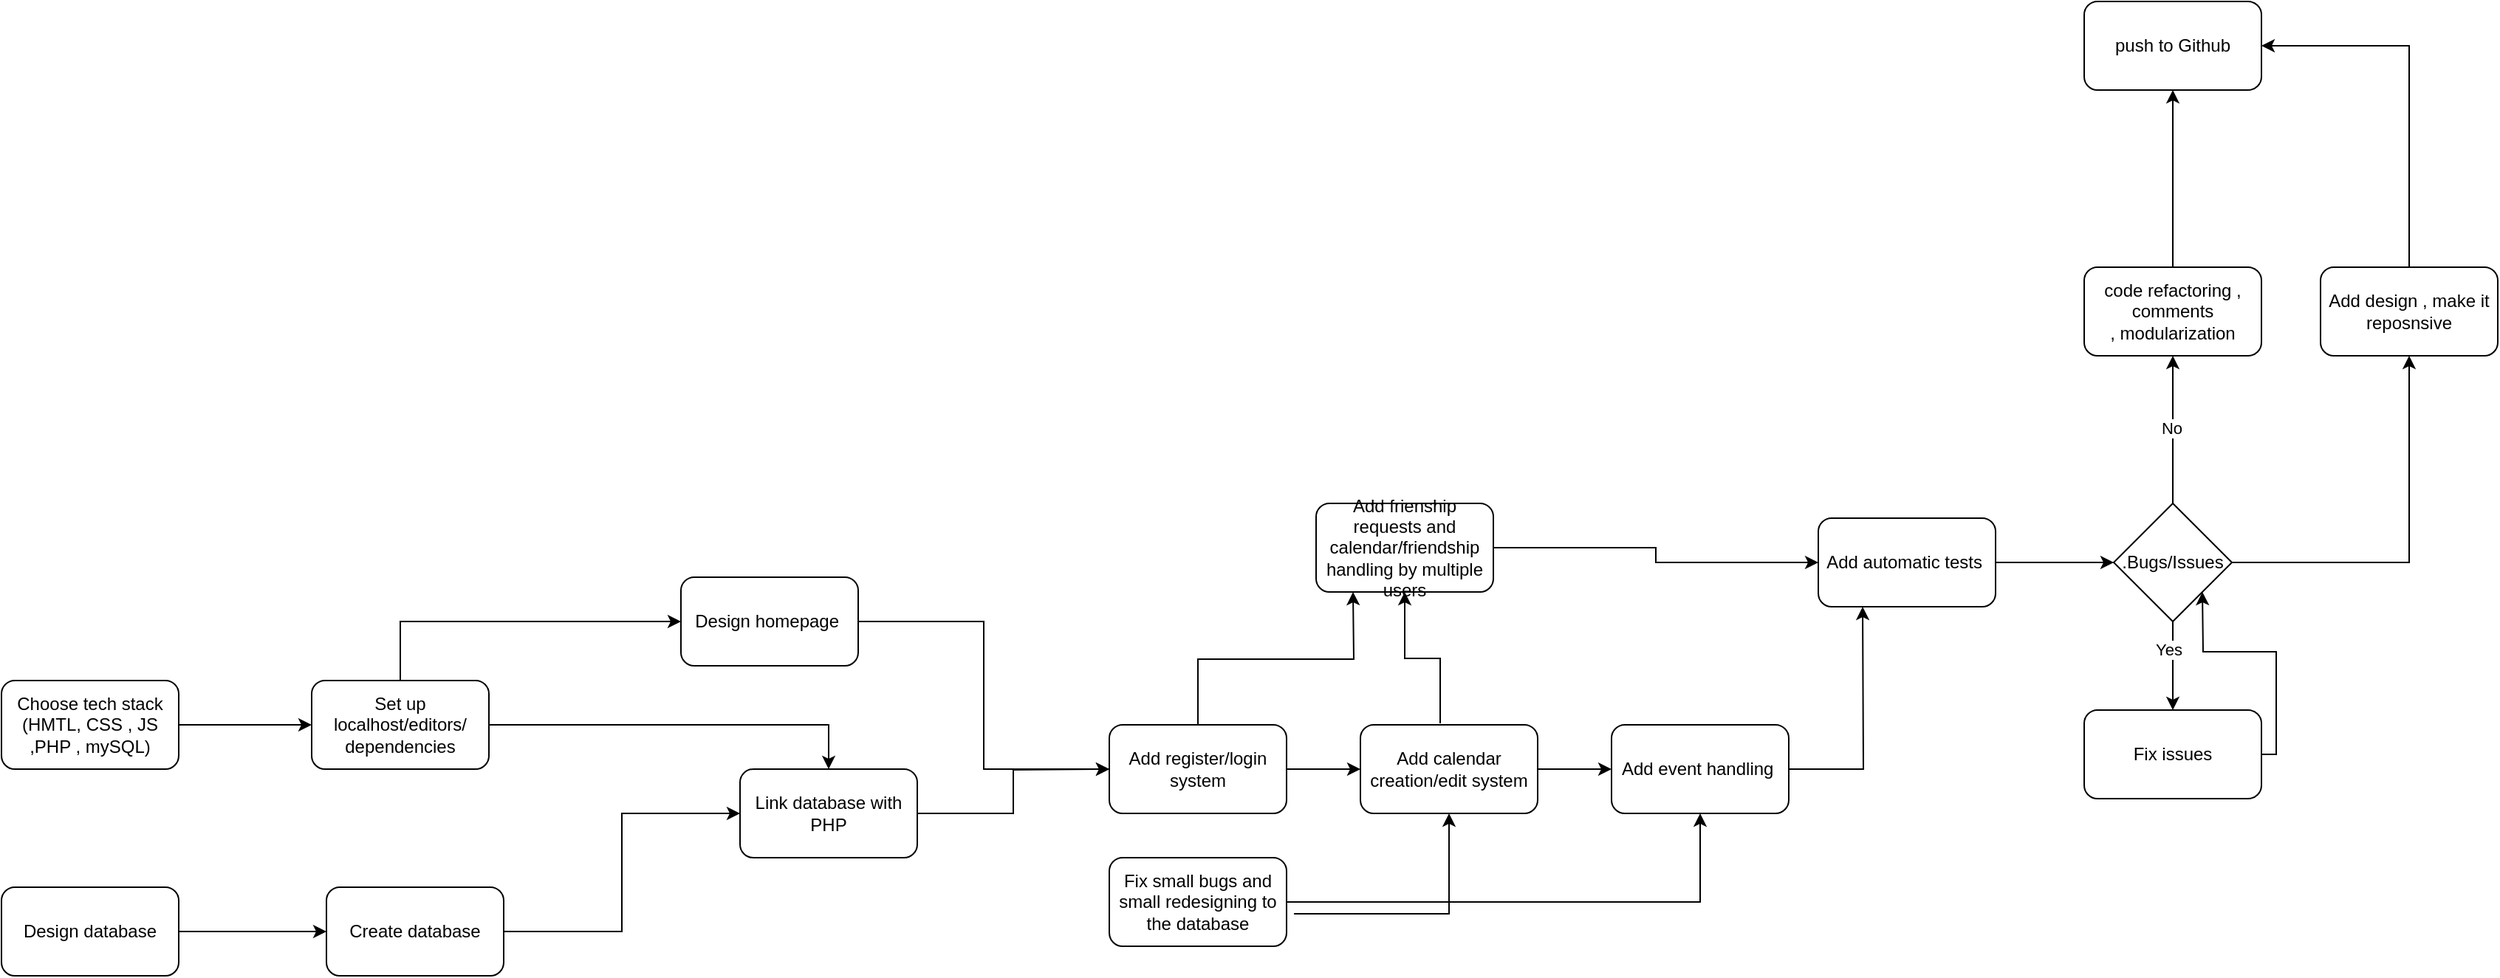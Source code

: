 <mxfile version="24.5.4" type="device">
  <diagram name="Page-1" id="wlZviQJpSyk-c4_r4oCZ">
    <mxGraphModel dx="2537" dy="1978" grid="1" gridSize="10" guides="1" tooltips="1" connect="1" arrows="1" fold="1" page="1" pageScale="1" pageWidth="850" pageHeight="1100" math="0" shadow="0">
      <root>
        <mxCell id="0" />
        <mxCell id="1" parent="0" />
        <mxCell id="xpyjpQr8g325iYtr1wqz-1" value="Design database" style="rounded=1;whiteSpace=wrap;html=1;" vertex="1" parent="1">
          <mxGeometry x="-100" y="390" width="120" height="60" as="geometry" />
        </mxCell>
        <mxCell id="xpyjpQr8g325iYtr1wqz-2" value="" style="endArrow=classic;html=1;rounded=0;exitX=1;exitY=0.5;exitDx=0;exitDy=0;" edge="1" parent="1" source="xpyjpQr8g325iYtr1wqz-1" target="xpyjpQr8g325iYtr1wqz-3">
          <mxGeometry width="50" height="50" relative="1" as="geometry">
            <mxPoint x="400" y="410" as="sourcePoint" />
            <mxPoint x="110" y="420" as="targetPoint" />
          </mxGeometry>
        </mxCell>
        <mxCell id="xpyjpQr8g325iYtr1wqz-3" value="Create database" style="rounded=1;whiteSpace=wrap;html=1;" vertex="1" parent="1">
          <mxGeometry x="120" y="390" width="120" height="60" as="geometry" />
        </mxCell>
        <mxCell id="xpyjpQr8g325iYtr1wqz-4" value="" style="endArrow=classic;html=1;rounded=0;exitX=1;exitY=0.5;exitDx=0;exitDy=0;entryX=0;entryY=0.5;entryDx=0;entryDy=0;edgeStyle=orthogonalEdgeStyle;" edge="1" parent="1" source="xpyjpQr8g325iYtr1wqz-3" target="xpyjpQr8g325iYtr1wqz-6">
          <mxGeometry width="50" height="50" relative="1" as="geometry">
            <mxPoint x="400" y="410" as="sourcePoint" />
            <mxPoint x="360" y="420" as="targetPoint" />
          </mxGeometry>
        </mxCell>
        <mxCell id="xpyjpQr8g325iYtr1wqz-5" value="Set up localhost/editors/&lt;div&gt;dependencies&lt;/div&gt;" style="rounded=1;whiteSpace=wrap;html=1;" vertex="1" parent="1">
          <mxGeometry x="110" y="250" width="120" height="60" as="geometry" />
        </mxCell>
        <mxCell id="xpyjpQr8g325iYtr1wqz-6" value="Link database with PHP" style="rounded=1;whiteSpace=wrap;html=1;" vertex="1" parent="1">
          <mxGeometry x="400" y="310" width="120" height="60" as="geometry" />
        </mxCell>
        <mxCell id="xpyjpQr8g325iYtr1wqz-7" value="" style="endArrow=classic;html=1;rounded=0;exitX=1;exitY=0.5;exitDx=0;exitDy=0;entryX=0.5;entryY=0;entryDx=0;entryDy=0;edgeStyle=orthogonalEdgeStyle;" edge="1" parent="1" source="xpyjpQr8g325iYtr1wqz-5" target="xpyjpQr8g325iYtr1wqz-6">
          <mxGeometry width="50" height="50" relative="1" as="geometry">
            <mxPoint x="400" y="410" as="sourcePoint" />
            <mxPoint x="450" y="360" as="targetPoint" />
          </mxGeometry>
        </mxCell>
        <mxCell id="xpyjpQr8g325iYtr1wqz-8" value="Choose&amp;nbsp;tech stack&lt;div&gt;(HMTL, CSS , JS ,PHP , mySQL)&lt;/div&gt;" style="rounded=1;whiteSpace=wrap;html=1;" vertex="1" parent="1">
          <mxGeometry x="-100" y="250" width="120" height="60" as="geometry" />
        </mxCell>
        <mxCell id="xpyjpQr8g325iYtr1wqz-9" value="" style="endArrow=classic;html=1;rounded=0;exitX=1;exitY=0.5;exitDx=0;exitDy=0;entryX=0;entryY=0.5;entryDx=0;entryDy=0;" edge="1" parent="1" source="xpyjpQr8g325iYtr1wqz-8" target="xpyjpQr8g325iYtr1wqz-5">
          <mxGeometry width="50" height="50" relative="1" as="geometry">
            <mxPoint x="400" y="410" as="sourcePoint" />
            <mxPoint x="450" y="360" as="targetPoint" />
          </mxGeometry>
        </mxCell>
        <mxCell id="xpyjpQr8g325iYtr1wqz-10" value="Design homepage&amp;nbsp;" style="rounded=1;whiteSpace=wrap;html=1;" vertex="1" parent="1">
          <mxGeometry x="360" y="180" width="120" height="60" as="geometry" />
        </mxCell>
        <mxCell id="xpyjpQr8g325iYtr1wqz-11" value="Add register/login system" style="rounded=1;whiteSpace=wrap;html=1;" vertex="1" parent="1">
          <mxGeometry x="650" y="280" width="120" height="60" as="geometry" />
        </mxCell>
        <mxCell id="xpyjpQr8g325iYtr1wqz-12" value="Add calendar creation/edit system" style="rounded=1;whiteSpace=wrap;html=1;" vertex="1" parent="1">
          <mxGeometry x="820" y="280" width="120" height="60" as="geometry" />
        </mxCell>
        <mxCell id="xpyjpQr8g325iYtr1wqz-13" value="Add event handling&amp;nbsp;" style="rounded=1;whiteSpace=wrap;html=1;" vertex="1" parent="1">
          <mxGeometry x="990" y="280" width="120" height="60" as="geometry" />
        </mxCell>
        <mxCell id="xpyjpQr8g325iYtr1wqz-14" value="" style="endArrow=classic;html=1;rounded=0;exitX=0.5;exitY=0;exitDx=0;exitDy=0;entryX=0;entryY=0.5;entryDx=0;entryDy=0;edgeStyle=orthogonalEdgeStyle;" edge="1" parent="1" source="xpyjpQr8g325iYtr1wqz-5" target="xpyjpQr8g325iYtr1wqz-10">
          <mxGeometry width="50" height="50" relative="1" as="geometry">
            <mxPoint x="570" y="390" as="sourcePoint" />
            <mxPoint x="620" y="340" as="targetPoint" />
          </mxGeometry>
        </mxCell>
        <mxCell id="xpyjpQr8g325iYtr1wqz-16" value="" style="endArrow=classic;html=1;rounded=0;exitX=1;exitY=0.5;exitDx=0;exitDy=0;edgeStyle=orthogonalEdgeStyle;" edge="1" parent="1" source="xpyjpQr8g325iYtr1wqz-6">
          <mxGeometry width="50" height="50" relative="1" as="geometry">
            <mxPoint x="570" y="390" as="sourcePoint" />
            <mxPoint x="650" y="310" as="targetPoint" />
          </mxGeometry>
        </mxCell>
        <mxCell id="xpyjpQr8g325iYtr1wqz-17" value="" style="endArrow=classic;html=1;rounded=0;exitX=1;exitY=0.5;exitDx=0;exitDy=0;entryX=0;entryY=0.5;entryDx=0;entryDy=0;edgeStyle=orthogonalEdgeStyle;" edge="1" parent="1" source="xpyjpQr8g325iYtr1wqz-10" target="xpyjpQr8g325iYtr1wqz-11">
          <mxGeometry width="50" height="50" relative="1" as="geometry">
            <mxPoint x="570" y="390" as="sourcePoint" />
            <mxPoint x="620" y="340" as="targetPoint" />
          </mxGeometry>
        </mxCell>
        <mxCell id="xpyjpQr8g325iYtr1wqz-19" value="" style="endArrow=classic;html=1;rounded=0;exitX=1;exitY=0.5;exitDx=0;exitDy=0;" edge="1" parent="1" source="xpyjpQr8g325iYtr1wqz-11" target="xpyjpQr8g325iYtr1wqz-12">
          <mxGeometry width="50" height="50" relative="1" as="geometry">
            <mxPoint x="570" y="390" as="sourcePoint" />
            <mxPoint x="620" y="340" as="targetPoint" />
          </mxGeometry>
        </mxCell>
        <mxCell id="xpyjpQr8g325iYtr1wqz-20" value="" style="endArrow=classic;html=1;rounded=0;exitX=1;exitY=0.5;exitDx=0;exitDy=0;" edge="1" parent="1" source="xpyjpQr8g325iYtr1wqz-12" target="xpyjpQr8g325iYtr1wqz-13">
          <mxGeometry width="50" height="50" relative="1" as="geometry">
            <mxPoint x="570" y="390" as="sourcePoint" />
            <mxPoint x="620" y="340" as="targetPoint" />
          </mxGeometry>
        </mxCell>
        <mxCell id="xpyjpQr8g325iYtr1wqz-21" value="Fix small bugs and small redesigning to the database" style="rounded=1;whiteSpace=wrap;html=1;" vertex="1" parent="1">
          <mxGeometry x="650" y="370" width="120" height="60" as="geometry" />
        </mxCell>
        <mxCell id="xpyjpQr8g325iYtr1wqz-22" value="" style="endArrow=classic;html=1;rounded=0;exitX=1.042;exitY=0.633;exitDx=0;exitDy=0;exitPerimeter=0;entryX=0.5;entryY=1;entryDx=0;entryDy=0;edgeStyle=orthogonalEdgeStyle;" edge="1" parent="1" source="xpyjpQr8g325iYtr1wqz-21" target="xpyjpQr8g325iYtr1wqz-12">
          <mxGeometry width="50" height="50" relative="1" as="geometry">
            <mxPoint x="570" y="390" as="sourcePoint" />
            <mxPoint x="620" y="340" as="targetPoint" />
          </mxGeometry>
        </mxCell>
        <mxCell id="xpyjpQr8g325iYtr1wqz-23" value="" style="endArrow=classic;html=1;rounded=0;exitX=1;exitY=0.5;exitDx=0;exitDy=0;entryX=0.5;entryY=1;entryDx=0;entryDy=0;edgeStyle=orthogonalEdgeStyle;" edge="1" parent="1" source="xpyjpQr8g325iYtr1wqz-21" target="xpyjpQr8g325iYtr1wqz-13">
          <mxGeometry width="50" height="50" relative="1" as="geometry">
            <mxPoint x="570" y="390" as="sourcePoint" />
            <mxPoint x="620" y="340" as="targetPoint" />
          </mxGeometry>
        </mxCell>
        <mxCell id="xpyjpQr8g325iYtr1wqz-24" value="" style="endArrow=classic;html=1;rounded=0;exitX=0.5;exitY=0;exitDx=0;exitDy=0;edgeStyle=orthogonalEdgeStyle;" edge="1" parent="1" source="xpyjpQr8g325iYtr1wqz-11">
          <mxGeometry width="50" height="50" relative="1" as="geometry">
            <mxPoint x="910" y="390" as="sourcePoint" />
            <mxPoint x="815" y="190" as="targetPoint" />
          </mxGeometry>
        </mxCell>
        <mxCell id="xpyjpQr8g325iYtr1wqz-25" value="Add frienship requests and calendar/friendship handling by multiple users" style="rounded=1;whiteSpace=wrap;html=1;" vertex="1" parent="1">
          <mxGeometry x="790" y="130" width="120" height="60" as="geometry" />
        </mxCell>
        <mxCell id="xpyjpQr8g325iYtr1wqz-26" value="" style="endArrow=classic;html=1;rounded=0;exitX=0.45;exitY=-0.017;exitDx=0;exitDy=0;exitPerimeter=0;entryX=0.5;entryY=1;entryDx=0;entryDy=0;edgeStyle=orthogonalEdgeStyle;" edge="1" parent="1" source="xpyjpQr8g325iYtr1wqz-12" target="xpyjpQr8g325iYtr1wqz-25">
          <mxGeometry width="50" height="50" relative="1" as="geometry">
            <mxPoint x="910" y="390" as="sourcePoint" />
            <mxPoint x="960" y="340" as="targetPoint" />
          </mxGeometry>
        </mxCell>
        <mxCell id="xpyjpQr8g325iYtr1wqz-27" value="" style="endArrow=classic;html=1;rounded=0;exitX=1;exitY=0.5;exitDx=0;exitDy=0;edgeStyle=orthogonalEdgeStyle;" edge="1" parent="1" source="xpyjpQr8g325iYtr1wqz-13">
          <mxGeometry width="50" height="50" relative="1" as="geometry">
            <mxPoint x="910" y="390" as="sourcePoint" />
            <mxPoint x="1160" y="200" as="targetPoint" />
          </mxGeometry>
        </mxCell>
        <mxCell id="xpyjpQr8g325iYtr1wqz-28" value="" style="endArrow=classic;html=1;rounded=0;exitX=1;exitY=0.5;exitDx=0;exitDy=0;edgeStyle=orthogonalEdgeStyle;" edge="1" parent="1" source="xpyjpQr8g325iYtr1wqz-25" target="xpyjpQr8g325iYtr1wqz-29">
          <mxGeometry width="50" height="50" relative="1" as="geometry">
            <mxPoint x="910" y="390" as="sourcePoint" />
            <mxPoint x="1120" y="160" as="targetPoint" />
          </mxGeometry>
        </mxCell>
        <mxCell id="xpyjpQr8g325iYtr1wqz-29" value="Add automatic tests&amp;nbsp;" style="rounded=1;whiteSpace=wrap;html=1;" vertex="1" parent="1">
          <mxGeometry x="1130" y="140" width="120" height="60" as="geometry" />
        </mxCell>
        <mxCell id="xpyjpQr8g325iYtr1wqz-30" value="" style="endArrow=classic;html=1;rounded=0;exitX=1;exitY=0.5;exitDx=0;exitDy=0;" edge="1" parent="1" source="xpyjpQr8g325iYtr1wqz-29" target="xpyjpQr8g325iYtr1wqz-31">
          <mxGeometry width="50" height="50" relative="1" as="geometry">
            <mxPoint x="1140" y="290" as="sourcePoint" />
            <mxPoint x="1370" y="170" as="targetPoint" />
          </mxGeometry>
        </mxCell>
        <mxCell id="xpyjpQr8g325iYtr1wqz-31" value=".Bugs/Issues" style="rhombus;whiteSpace=wrap;html=1;" vertex="1" parent="1">
          <mxGeometry x="1330" y="130" width="80" height="80" as="geometry" />
        </mxCell>
        <mxCell id="xpyjpQr8g325iYtr1wqz-32" value="" style="endArrow=classic;html=1;rounded=0;exitX=0.5;exitY=0;exitDx=0;exitDy=0;" edge="1" parent="1" source="xpyjpQr8g325iYtr1wqz-31">
          <mxGeometry width="50" height="50" relative="1" as="geometry">
            <mxPoint x="1140" y="290" as="sourcePoint" />
            <mxPoint x="1370" y="30" as="targetPoint" />
          </mxGeometry>
        </mxCell>
        <mxCell id="xpyjpQr8g325iYtr1wqz-33" value="No" style="edgeLabel;html=1;align=center;verticalAlign=middle;resizable=0;points=[];" vertex="1" connectable="0" parent="xpyjpQr8g325iYtr1wqz-32">
          <mxGeometry x="0.02" y="1" relative="1" as="geometry">
            <mxPoint as="offset" />
          </mxGeometry>
        </mxCell>
        <mxCell id="xpyjpQr8g325iYtr1wqz-34" value="code refactoring , comments ,&amp;nbsp;modularization" style="rounded=1;whiteSpace=wrap;html=1;" vertex="1" parent="1">
          <mxGeometry x="1310" y="-30" width="120" height="60" as="geometry" />
        </mxCell>
        <mxCell id="xpyjpQr8g325iYtr1wqz-35" value="" style="endArrow=classic;html=1;rounded=0;exitX=0.5;exitY=0;exitDx=0;exitDy=0;" edge="1" parent="1" source="xpyjpQr8g325iYtr1wqz-34">
          <mxGeometry width="50" height="50" relative="1" as="geometry">
            <mxPoint x="1140" y="190" as="sourcePoint" />
            <mxPoint x="1370" y="-150" as="targetPoint" />
          </mxGeometry>
        </mxCell>
        <mxCell id="xpyjpQr8g325iYtr1wqz-36" value="push to Github" style="rounded=1;whiteSpace=wrap;html=1;" vertex="1" parent="1">
          <mxGeometry x="1310" y="-210" width="120" height="60" as="geometry" />
        </mxCell>
        <mxCell id="xpyjpQr8g325iYtr1wqz-37" value="" style="endArrow=classic;html=1;rounded=0;exitX=1;exitY=0.5;exitDx=0;exitDy=0;edgeStyle=orthogonalEdgeStyle;" edge="1" parent="1" source="xpyjpQr8g325iYtr1wqz-31" target="xpyjpQr8g325iYtr1wqz-38">
          <mxGeometry width="50" height="50" relative="1" as="geometry">
            <mxPoint x="1150" y="190" as="sourcePoint" />
            <mxPoint x="1510" y="-10" as="targetPoint" />
          </mxGeometry>
        </mxCell>
        <mxCell id="xpyjpQr8g325iYtr1wqz-38" value="Add design , make it reposnsive" style="rounded=1;whiteSpace=wrap;html=1;" vertex="1" parent="1">
          <mxGeometry x="1470" y="-30" width="120" height="60" as="geometry" />
        </mxCell>
        <mxCell id="xpyjpQr8g325iYtr1wqz-39" value="" style="endArrow=classic;html=1;rounded=0;entryX=1;entryY=0.5;entryDx=0;entryDy=0;exitX=0.5;exitY=0;exitDx=0;exitDy=0;edgeStyle=orthogonalEdgeStyle;" edge="1" parent="1" source="xpyjpQr8g325iYtr1wqz-38" target="xpyjpQr8g325iYtr1wqz-36">
          <mxGeometry width="50" height="50" relative="1" as="geometry">
            <mxPoint x="1150" y="190" as="sourcePoint" />
            <mxPoint x="1200" y="140" as="targetPoint" />
          </mxGeometry>
        </mxCell>
        <mxCell id="xpyjpQr8g325iYtr1wqz-40" value="" style="endArrow=classic;html=1;rounded=0;exitX=0.5;exitY=1;exitDx=0;exitDy=0;" edge="1" parent="1" source="xpyjpQr8g325iYtr1wqz-31">
          <mxGeometry width="50" height="50" relative="1" as="geometry">
            <mxPoint x="1150" y="290" as="sourcePoint" />
            <mxPoint x="1370" y="270" as="targetPoint" />
          </mxGeometry>
        </mxCell>
        <mxCell id="xpyjpQr8g325iYtr1wqz-42" value="Yes" style="edgeLabel;html=1;align=center;verticalAlign=middle;resizable=0;points=[];" vertex="1" connectable="0" parent="xpyjpQr8g325iYtr1wqz-40">
          <mxGeometry x="-0.367" y="-3" relative="1" as="geometry">
            <mxPoint as="offset" />
          </mxGeometry>
        </mxCell>
        <mxCell id="xpyjpQr8g325iYtr1wqz-41" value="Fix issues" style="rounded=1;whiteSpace=wrap;html=1;" vertex="1" parent="1">
          <mxGeometry x="1310" y="270" width="120" height="60" as="geometry" />
        </mxCell>
        <mxCell id="xpyjpQr8g325iYtr1wqz-43" value="" style="endArrow=classic;html=1;rounded=0;exitX=1;exitY=0.5;exitDx=0;exitDy=0;edgeStyle=orthogonalEdgeStyle;" edge="1" parent="1" source="xpyjpQr8g325iYtr1wqz-41">
          <mxGeometry width="50" height="50" relative="1" as="geometry">
            <mxPoint x="1619.04" y="257.98" as="sourcePoint" />
            <mxPoint x="1390" y="190" as="targetPoint" />
          </mxGeometry>
        </mxCell>
      </root>
    </mxGraphModel>
  </diagram>
</mxfile>
